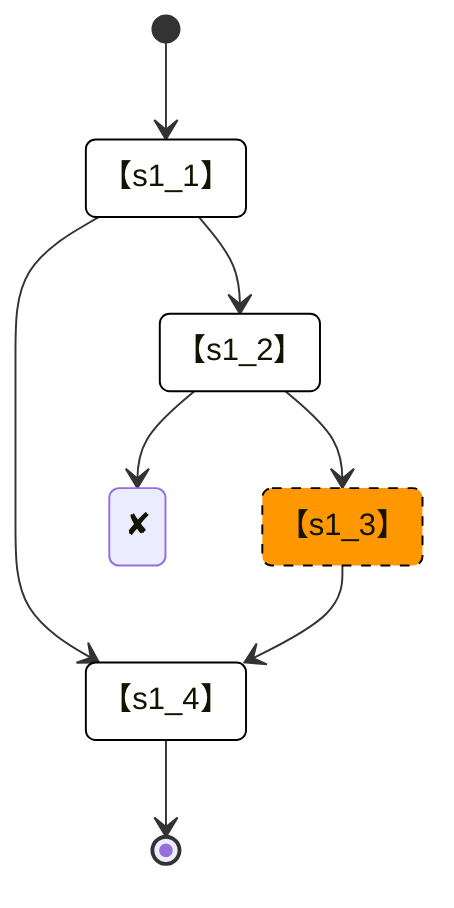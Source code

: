 stateDiagram-v2
classDef common fill: white, stroke: black
class s1_1, s1_2, s1_4, s1_3 common
classDef unreachable fill: #FF9800, stroke-dasharray: 5 5
class s1_3 unreachable
classDef thrown fill: none, stroke: none
state "【s1_1】" as s1_1
state "【s1_2】" as s1_2
state "【s1_4】" as s1_4
state "【s1_3】" as s1_3
thrown:::thrown: ✘
[*] --> s1_1
s1_1 --> s1_2
s1_1 --> s1_4
s1_2 --> s1_3
s1_3 --> s1_4
s1_4 --> [*]
s1_2 --> thrown